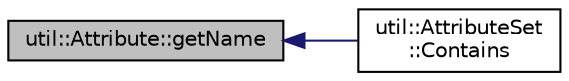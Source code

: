 digraph "util::Attribute::getName"
{
  bgcolor="transparent";
  edge [fontname="Helvetica",fontsize="10",labelfontname="Helvetica",labelfontsize="10"];
  node [fontname="Helvetica",fontsize="10",shape=record];
  rankdir="LR";
  Node1 [label="util::Attribute::getName",height=0.2,width=0.4,color="black", fillcolor="grey75", style="filled" fontcolor="black"];
  Node1 -> Node2 [dir="back",color="midnightblue",fontsize="10",style="solid",fontname="Helvetica"];
  Node2 [label="util::AttributeSet\l::Contains",height=0.2,width=0.4,color="black",URL="$classutil_1_1AttributeSet.html#a6a1bc172b6eb95ceccd492471cc9b44b"];
}
